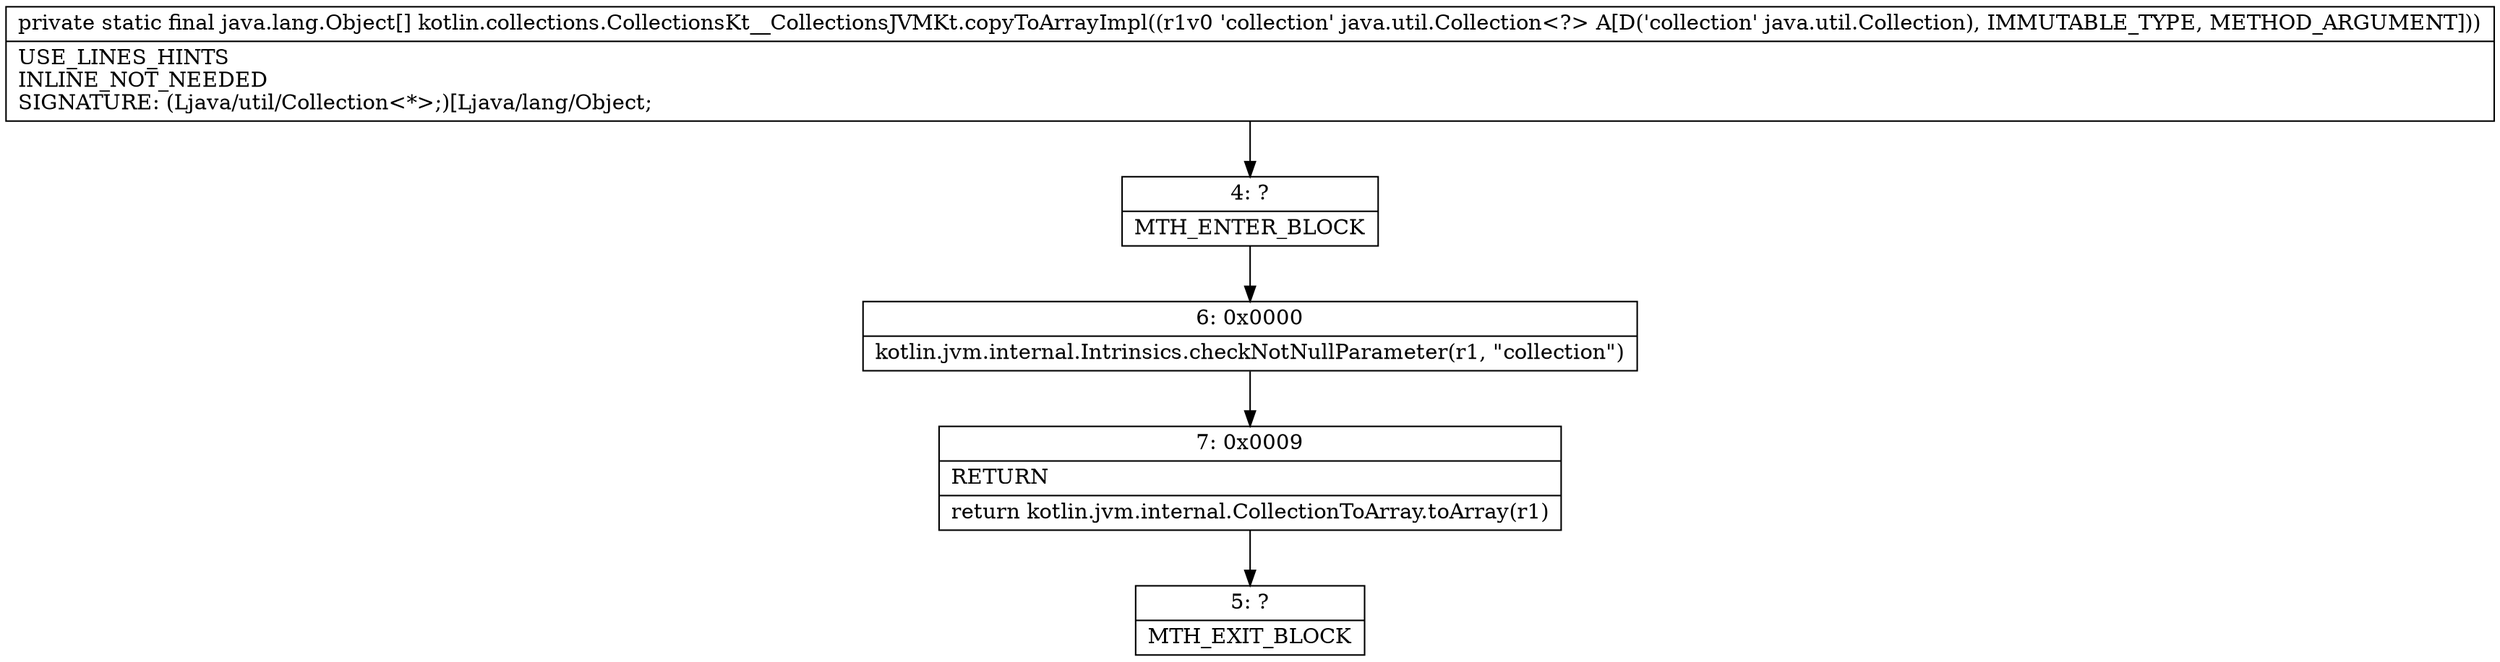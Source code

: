 digraph "CFG forkotlin.collections.CollectionsKt__CollectionsJVMKt.copyToArrayImpl(Ljava\/util\/Collection;)[Ljava\/lang\/Object;" {
Node_4 [shape=record,label="{4\:\ ?|MTH_ENTER_BLOCK\l}"];
Node_6 [shape=record,label="{6\:\ 0x0000|kotlin.jvm.internal.Intrinsics.checkNotNullParameter(r1, \"collection\")\l}"];
Node_7 [shape=record,label="{7\:\ 0x0009|RETURN\l|return kotlin.jvm.internal.CollectionToArray.toArray(r1)\l}"];
Node_5 [shape=record,label="{5\:\ ?|MTH_EXIT_BLOCK\l}"];
MethodNode[shape=record,label="{private static final java.lang.Object[] kotlin.collections.CollectionsKt__CollectionsJVMKt.copyToArrayImpl((r1v0 'collection' java.util.Collection\<?\> A[D('collection' java.util.Collection), IMMUTABLE_TYPE, METHOD_ARGUMENT]))  | USE_LINES_HINTS\lINLINE_NOT_NEEDED\lSIGNATURE: (Ljava\/util\/Collection\<*\>;)[Ljava\/lang\/Object;\l}"];
MethodNode -> Node_4;Node_4 -> Node_6;
Node_6 -> Node_7;
Node_7 -> Node_5;
}

